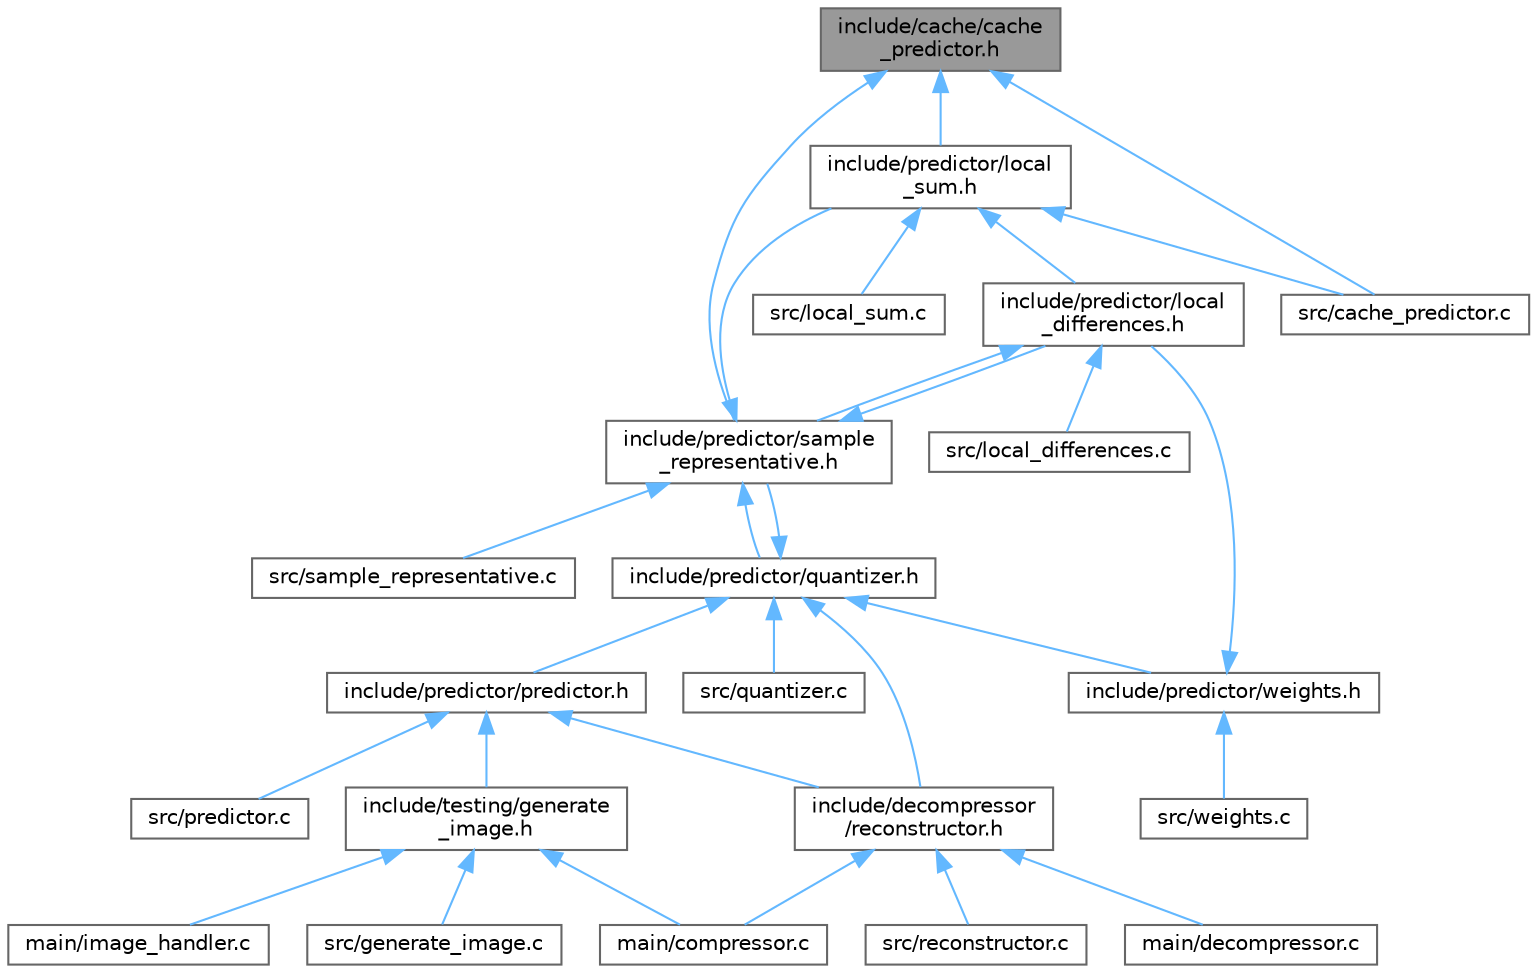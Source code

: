 digraph "include/cache/cache_predictor.h"
{
 // LATEX_PDF_SIZE
  bgcolor="transparent";
  edge [fontname=Helvetica,fontsize=10,labelfontname=Helvetica,labelfontsize=10];
  node [fontname=Helvetica,fontsize=10,shape=box,height=0.2,width=0.4];
  Node1 [id="Node000001",label="include/cache/cache\l_predictor.h",height=0.2,width=0.4,color="gray40", fillcolor="grey60", style="filled", fontcolor="black",tooltip="Deprecated, Used as a buffer for debugging and temporary storage."];
  Node1 -> Node2 [id="edge1_Node000001_Node000002",dir="back",color="steelblue1",style="solid",tooltip=" "];
  Node2 [id="Node000002",label="include/predictor/local\l_sum.h",height=0.2,width=0.4,color="grey40", fillcolor="white", style="filled",URL="$d6/d9d/local__sum_8h.html",tooltip=" "];
  Node2 -> Node3 [id="edge2_Node000002_Node000003",dir="back",color="steelblue1",style="solid",tooltip=" "];
  Node3 [id="Node000003",label="include/predictor/local\l_differences.h",height=0.2,width=0.4,color="grey40", fillcolor="white", style="filled",URL="$d2/df3/local__differences_8h.html",tooltip=" "];
  Node3 -> Node4 [id="edge3_Node000003_Node000004",dir="back",color="steelblue1",style="solid",tooltip=" "];
  Node4 [id="Node000004",label="include/predictor/sample\l_representative.h",height=0.2,width=0.4,color="grey40", fillcolor="white", style="filled",URL="$df/d7d/sample__representative_8h.html",tooltip=" "];
  Node4 -> Node3 [id="edge4_Node000004_Node000003",dir="back",color="steelblue1",style="solid",tooltip=" "];
  Node4 -> Node2 [id="edge5_Node000004_Node000002",dir="back",color="steelblue1",style="solid",tooltip=" "];
  Node4 -> Node5 [id="edge6_Node000004_Node000005",dir="back",color="steelblue1",style="solid",tooltip=" "];
  Node5 [id="Node000005",label="include/predictor/quantizer.h",height=0.2,width=0.4,color="grey40", fillcolor="white", style="filled",URL="$d1/d38/quantizer_8h.html",tooltip=" "];
  Node5 -> Node6 [id="edge7_Node000005_Node000006",dir="back",color="steelblue1",style="solid",tooltip=" "];
  Node6 [id="Node000006",label="include/decompressor\l/reconstructor.h",height=0.2,width=0.4,color="grey40", fillcolor="white", style="filled",URL="$de/d32/reconstructor_8h.html",tooltip=" "];
  Node6 -> Node7 [id="edge8_Node000006_Node000007",dir="back",color="steelblue1",style="solid",tooltip=" "];
  Node7 [id="Node000007",label="main/compressor.c",height=0.2,width=0.4,color="grey40", fillcolor="white", style="filled",URL="$da/db2/compressor_8c.html",tooltip=" "];
  Node6 -> Node8 [id="edge9_Node000006_Node000008",dir="back",color="steelblue1",style="solid",tooltip=" "];
  Node8 [id="Node000008",label="main/decompressor.c",height=0.2,width=0.4,color="grey40", fillcolor="white", style="filled",URL="$df/dee/decompressor_8c.html",tooltip=" "];
  Node6 -> Node9 [id="edge10_Node000006_Node000009",dir="back",color="steelblue1",style="solid",tooltip=" "];
  Node9 [id="Node000009",label="src/reconstructor.c",height=0.2,width=0.4,color="grey40", fillcolor="white", style="filled",URL="$d6/dce/reconstructor_8c.html",tooltip=" "];
  Node5 -> Node10 [id="edge11_Node000005_Node000010",dir="back",color="steelblue1",style="solid",tooltip=" "];
  Node10 [id="Node000010",label="include/predictor/predictor.h",height=0.2,width=0.4,color="grey40", fillcolor="white", style="filled",URL="$dc/d08/predictor_8h.html",tooltip=" "];
  Node10 -> Node6 [id="edge12_Node000010_Node000006",dir="back",color="steelblue1",style="solid",tooltip=" "];
  Node10 -> Node11 [id="edge13_Node000010_Node000011",dir="back",color="steelblue1",style="solid",tooltip=" "];
  Node11 [id="Node000011",label="include/testing/generate\l_image.h",height=0.2,width=0.4,color="grey40", fillcolor="white", style="filled",URL="$df/d7b/generate__image_8h.html",tooltip=" "];
  Node11 -> Node7 [id="edge14_Node000011_Node000007",dir="back",color="steelblue1",style="solid",tooltip=" "];
  Node11 -> Node12 [id="edge15_Node000011_Node000012",dir="back",color="steelblue1",style="solid",tooltip=" "];
  Node12 [id="Node000012",label="main/image_handler.c",height=0.2,width=0.4,color="grey40", fillcolor="white", style="filled",URL="$d1/d6e/image__handler_8c.html",tooltip=" "];
  Node11 -> Node13 [id="edge16_Node000011_Node000013",dir="back",color="steelblue1",style="solid",tooltip=" "];
  Node13 [id="Node000013",label="src/generate_image.c",height=0.2,width=0.4,color="grey40", fillcolor="white", style="filled",URL="$d6/d92/generate__image_8c.html",tooltip=" "];
  Node10 -> Node14 [id="edge17_Node000010_Node000014",dir="back",color="steelblue1",style="solid",tooltip=" "];
  Node14 [id="Node000014",label="src/predictor.c",height=0.2,width=0.4,color="grey40", fillcolor="white", style="filled",URL="$db/d25/predictor_8c.html",tooltip=" "];
  Node5 -> Node4 [id="edge18_Node000005_Node000004",dir="back",color="steelblue1",style="solid",tooltip=" "];
  Node5 -> Node15 [id="edge19_Node000005_Node000015",dir="back",color="steelblue1",style="solid",tooltip=" "];
  Node15 [id="Node000015",label="include/predictor/weights.h",height=0.2,width=0.4,color="grey40", fillcolor="white", style="filled",URL="$d2/d6a/weights_8h.html",tooltip=" "];
  Node15 -> Node3 [id="edge20_Node000015_Node000003",dir="back",color="steelblue1",style="solid",tooltip=" "];
  Node15 -> Node16 [id="edge21_Node000015_Node000016",dir="back",color="steelblue1",style="solid",tooltip=" "];
  Node16 [id="Node000016",label="src/weights.c",height=0.2,width=0.4,color="grey40", fillcolor="white", style="filled",URL="$d0/d26/weights_8c.html",tooltip=" "];
  Node5 -> Node17 [id="edge22_Node000005_Node000017",dir="back",color="steelblue1",style="solid",tooltip=" "];
  Node17 [id="Node000017",label="src/quantizer.c",height=0.2,width=0.4,color="grey40", fillcolor="white", style="filled",URL="$dc/df1/quantizer_8c.html",tooltip=" "];
  Node4 -> Node18 [id="edge23_Node000004_Node000018",dir="back",color="steelblue1",style="solid",tooltip=" "];
  Node18 [id="Node000018",label="src/sample_representative.c",height=0.2,width=0.4,color="grey40", fillcolor="white", style="filled",URL="$d7/d58/sample__representative_8c.html",tooltip=" "];
  Node3 -> Node19 [id="edge24_Node000003_Node000019",dir="back",color="steelblue1",style="solid",tooltip=" "];
  Node19 [id="Node000019",label="src/local_differences.c",height=0.2,width=0.4,color="grey40", fillcolor="white", style="filled",URL="$d8/d97/local__differences_8c.html",tooltip=" "];
  Node2 -> Node20 [id="edge25_Node000002_Node000020",dir="back",color="steelblue1",style="solid",tooltip=" "];
  Node20 [id="Node000020",label="src/cache_predictor.c",height=0.2,width=0.4,color="grey40", fillcolor="white", style="filled",URL="$dc/d99/cache__predictor_8c.html",tooltip=" "];
  Node2 -> Node21 [id="edge26_Node000002_Node000021",dir="back",color="steelblue1",style="solid",tooltip=" "];
  Node21 [id="Node000021",label="src/local_sum.c",height=0.2,width=0.4,color="grey40", fillcolor="white", style="filled",URL="$db/d31/local__sum_8c.html",tooltip=" "];
  Node1 -> Node4 [id="edge27_Node000001_Node000004",dir="back",color="steelblue1",style="solid",tooltip=" "];
  Node1 -> Node20 [id="edge28_Node000001_Node000020",dir="back",color="steelblue1",style="solid",tooltip=" "];
}

